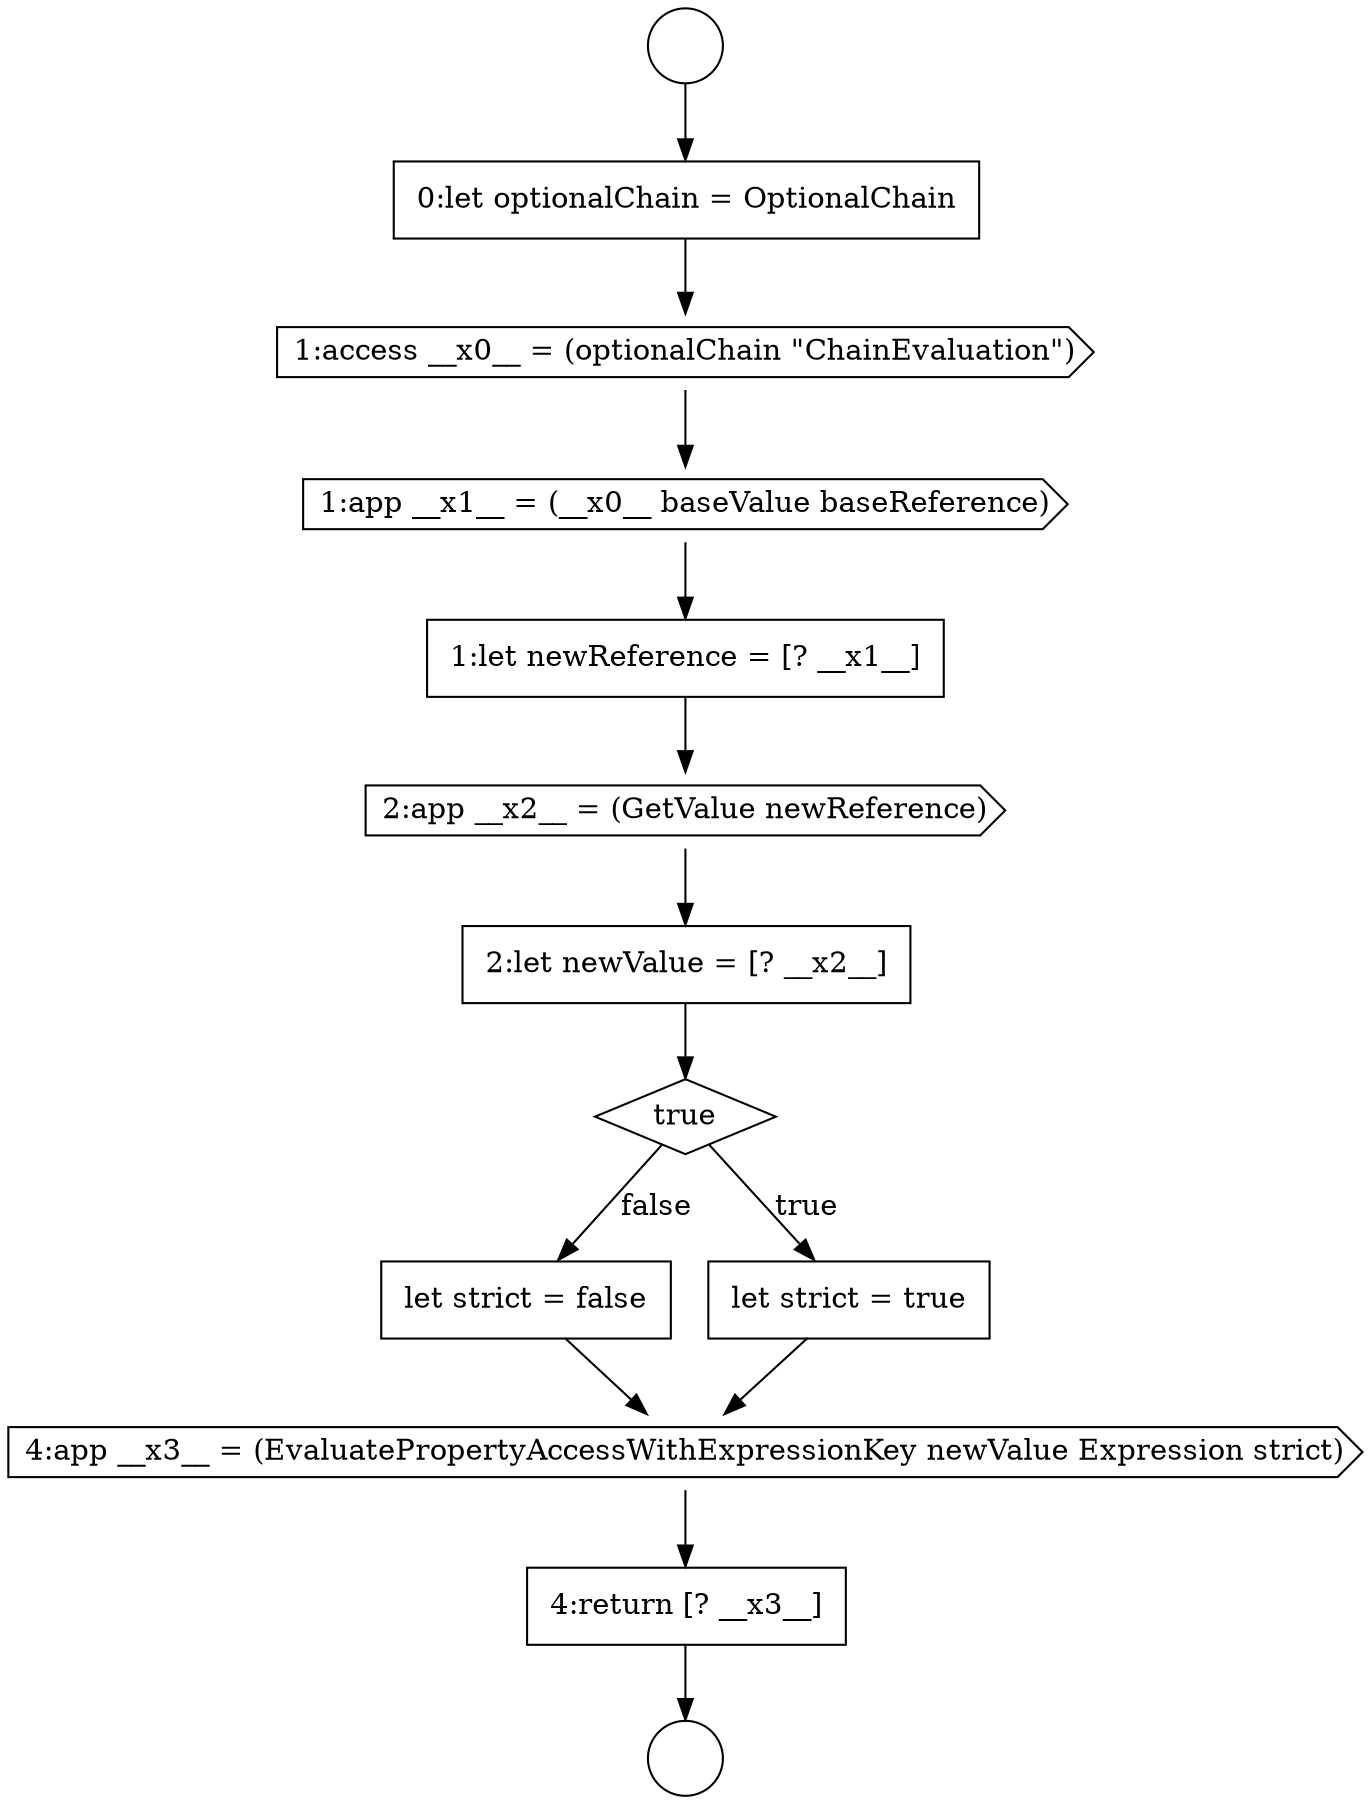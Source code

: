digraph {
  node4896 [shape=cds, label=<<font color="black">1:access __x0__ = (optionalChain &quot;ChainEvaluation&quot;)</font>> color="black" fillcolor="white" style=filled]
  node4903 [shape=none, margin=0, label=<<font color="black">
    <table border="0" cellborder="1" cellspacing="0" cellpadding="10">
      <tr><td align="left">let strict = false</td></tr>
    </table>
  </font>> color="black" fillcolor="white" style=filled]
  node4893 [shape=circle label=" " color="black" fillcolor="white" style=filled]
  node4898 [shape=none, margin=0, label=<<font color="black">
    <table border="0" cellborder="1" cellspacing="0" cellpadding="10">
      <tr><td align="left">1:let newReference = [? __x1__]</td></tr>
    </table>
  </font>> color="black" fillcolor="white" style=filled]
  node4902 [shape=none, margin=0, label=<<font color="black">
    <table border="0" cellborder="1" cellspacing="0" cellpadding="10">
      <tr><td align="left">let strict = true</td></tr>
    </table>
  </font>> color="black" fillcolor="white" style=filled]
  node4897 [shape=cds, label=<<font color="black">1:app __x1__ = (__x0__ baseValue baseReference)</font>> color="black" fillcolor="white" style=filled]
  node4901 [shape=diamond, label=<<font color="black">true</font>> color="black" fillcolor="white" style=filled]
  node4894 [shape=circle label=" " color="black" fillcolor="white" style=filled]
  node4905 [shape=none, margin=0, label=<<font color="black">
    <table border="0" cellborder="1" cellspacing="0" cellpadding="10">
      <tr><td align="left">4:return [? __x3__]</td></tr>
    </table>
  </font>> color="black" fillcolor="white" style=filled]
  node4900 [shape=none, margin=0, label=<<font color="black">
    <table border="0" cellborder="1" cellspacing="0" cellpadding="10">
      <tr><td align="left">2:let newValue = [? __x2__]</td></tr>
    </table>
  </font>> color="black" fillcolor="white" style=filled]
  node4895 [shape=none, margin=0, label=<<font color="black">
    <table border="0" cellborder="1" cellspacing="0" cellpadding="10">
      <tr><td align="left">0:let optionalChain = OptionalChain</td></tr>
    </table>
  </font>> color="black" fillcolor="white" style=filled]
  node4899 [shape=cds, label=<<font color="black">2:app __x2__ = (GetValue newReference)</font>> color="black" fillcolor="white" style=filled]
  node4904 [shape=cds, label=<<font color="black">4:app __x3__ = (EvaluatePropertyAccessWithExpressionKey newValue Expression strict)</font>> color="black" fillcolor="white" style=filled]
  node4898 -> node4899 [ color="black"]
  node4896 -> node4897 [ color="black"]
  node4900 -> node4901 [ color="black"]
  node4901 -> node4902 [label=<<font color="black">true</font>> color="black"]
  node4901 -> node4903 [label=<<font color="black">false</font>> color="black"]
  node4893 -> node4895 [ color="black"]
  node4895 -> node4896 [ color="black"]
  node4897 -> node4898 [ color="black"]
  node4905 -> node4894 [ color="black"]
  node4903 -> node4904 [ color="black"]
  node4902 -> node4904 [ color="black"]
  node4904 -> node4905 [ color="black"]
  node4899 -> node4900 [ color="black"]
}
